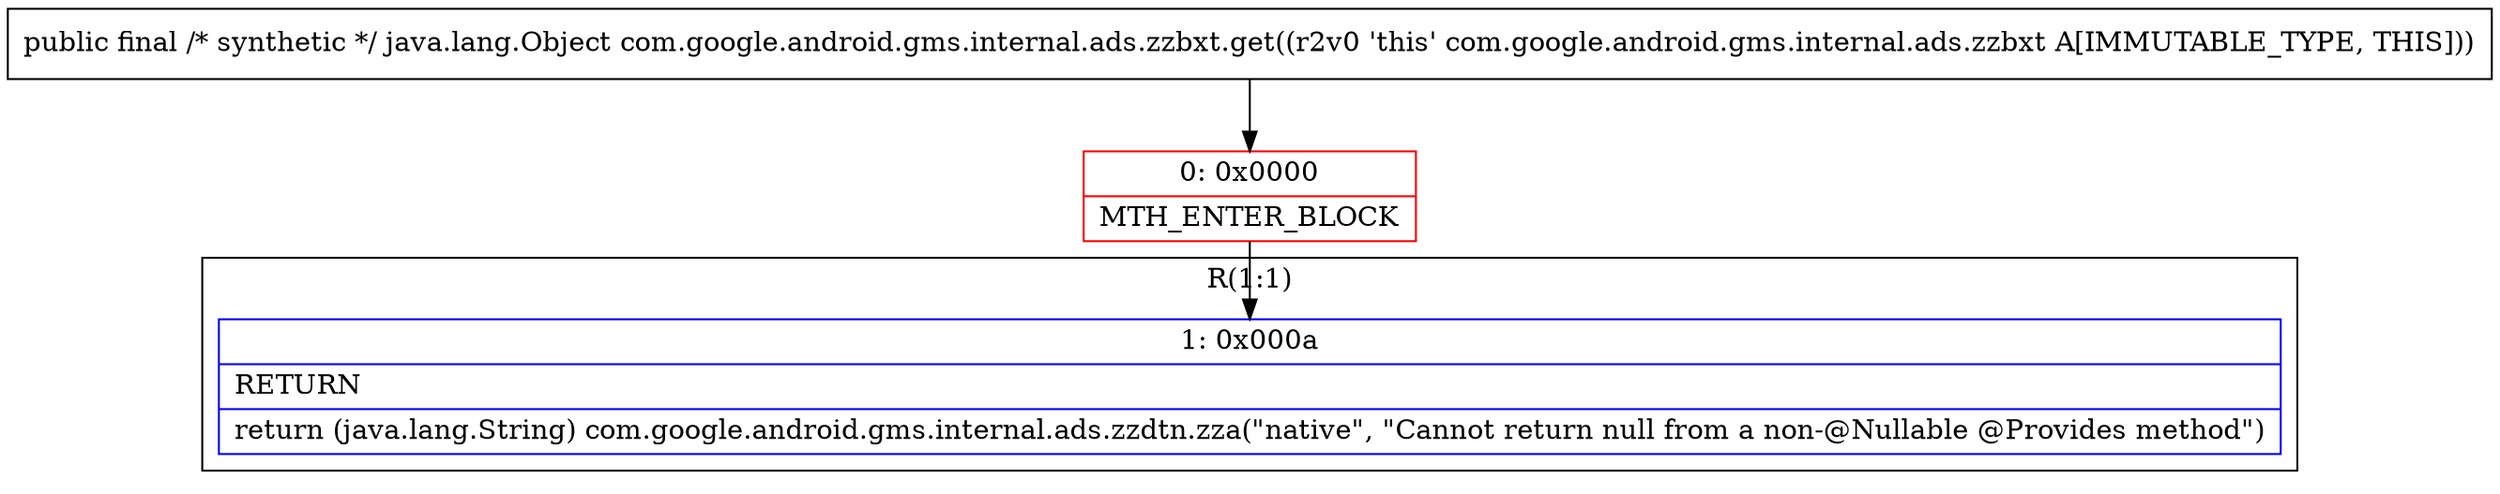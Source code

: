 digraph "CFG forcom.google.android.gms.internal.ads.zzbxt.get()Ljava\/lang\/Object;" {
subgraph cluster_Region_1732981853 {
label = "R(1:1)";
node [shape=record,color=blue];
Node_1 [shape=record,label="{1\:\ 0x000a|RETURN\l|return (java.lang.String) com.google.android.gms.internal.ads.zzdtn.zza(\"native\", \"Cannot return null from a non\-@Nullable @Provides method\")\l}"];
}
Node_0 [shape=record,color=red,label="{0\:\ 0x0000|MTH_ENTER_BLOCK\l}"];
MethodNode[shape=record,label="{public final \/* synthetic *\/ java.lang.Object com.google.android.gms.internal.ads.zzbxt.get((r2v0 'this' com.google.android.gms.internal.ads.zzbxt A[IMMUTABLE_TYPE, THIS])) }"];
MethodNode -> Node_0;
Node_0 -> Node_1;
}

